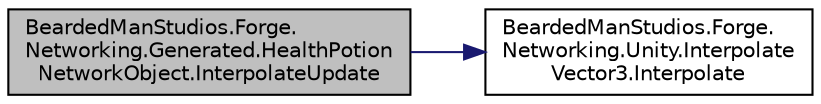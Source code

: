 digraph "BeardedManStudios.Forge.Networking.Generated.HealthPotionNetworkObject.InterpolateUpdate"
{
 // LATEX_PDF_SIZE
  edge [fontname="Helvetica",fontsize="10",labelfontname="Helvetica",labelfontsize="10"];
  node [fontname="Helvetica",fontsize="10",shape=record];
  rankdir="LR";
  Node7 [label="BeardedManStudios.Forge.\lNetworking.Generated.HealthPotion\lNetworkObject.InterpolateUpdate",height=0.2,width=0.4,color="black", fillcolor="grey75", style="filled", fontcolor="black",tooltip=" "];
  Node7 -> Node8 [color="midnightblue",fontsize="10",style="solid",fontname="Helvetica"];
  Node8 [label="BeardedManStudios.Forge.\lNetworking.Unity.Interpolate\lVector3.Interpolate",height=0.2,width=0.4,color="black", fillcolor="white", style="filled",URL="$struct_bearded_man_studios_1_1_forge_1_1_networking_1_1_unity_1_1_interpolate_vector3.html#abf0b30743c0f8a3c960ae0f09976557a",tooltip=" "];
}
